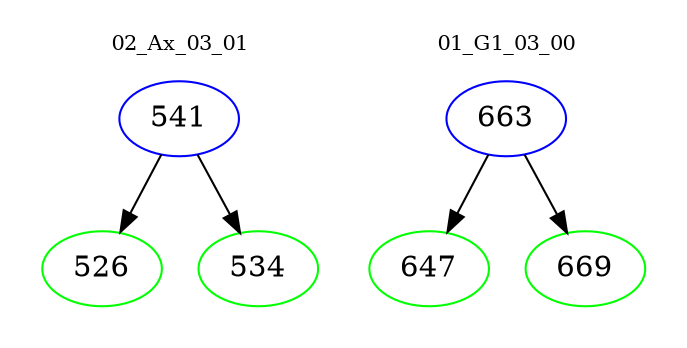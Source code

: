 digraph{
subgraph cluster_0 {
color = white
label = "02_Ax_03_01";
fontsize=10;
T0_541 [label="541", color="blue"]
T0_541 -> T0_526 [color="black"]
T0_526 [label="526", color="green"]
T0_541 -> T0_534 [color="black"]
T0_534 [label="534", color="green"]
}
subgraph cluster_1 {
color = white
label = "01_G1_03_00";
fontsize=10;
T1_663 [label="663", color="blue"]
T1_663 -> T1_647 [color="black"]
T1_647 [label="647", color="green"]
T1_663 -> T1_669 [color="black"]
T1_669 [label="669", color="green"]
}
}
